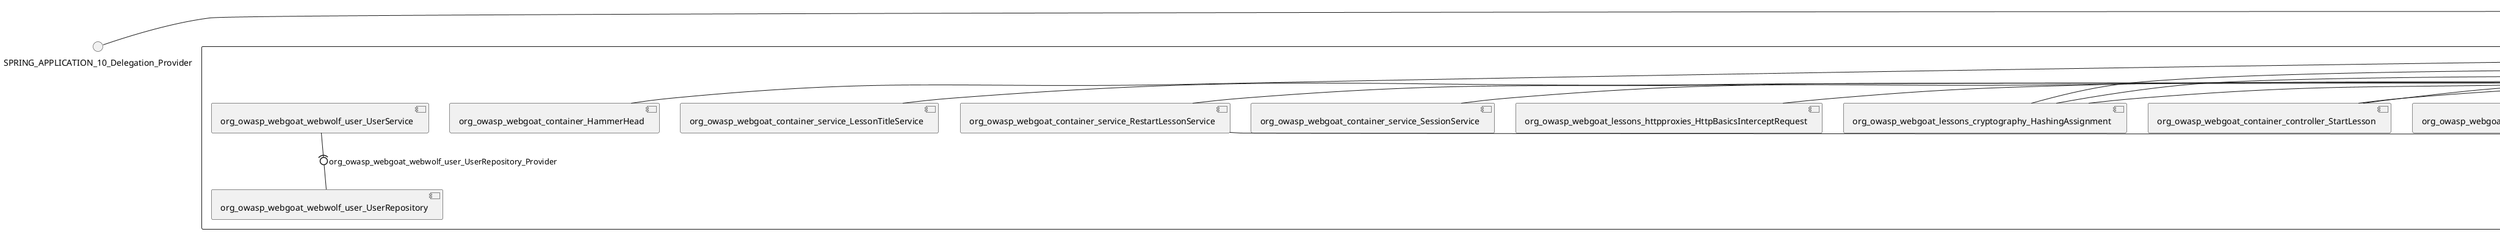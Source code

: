 @startuml
skinparam fixCircleLabelOverlapping true
skinparam componentStyle uml2
() SPRING_APPLICATION_10_Delegation_Provider
() SPRING_APPLICATION_11_Delegation_Provider
() SPRING_APPLICATION_12_Delegation_Provider
() SPRING_APPLICATION_13_Delegation_Provider
() SPRING_APPLICATION_14_Delegation_Provider
() SPRING_APPLICATION_15_Delegation_Provider
() SPRING_APPLICATION_16_Delegation_Provider
() SPRING_APPLICATION_2_Delegation_Provider
() SPRING_APPLICATION_3_Delegation_Provider
() SPRING_APPLICATION_4_Delegation_Provider
() SPRING_APPLICATION_5_Delegation_Provider
() SPRING_APPLICATION_6_Delegation_Provider
() SPRING_APPLICATION_7_Delegation_Provider
() SPRING_APPLICATION_8_Delegation_Provider
() SPRING_APPLICATION_9_Delegation_Provider
() SPRING_APPLICATION_BypassRestrictions_FieldRestrictions_POST_Delegation_Provider
() SPRING_APPLICATION_BypassRestrictions_frontendValidation_POST_Delegation_Provider
() SPRING_APPLICATION_ChromeDevTools_dummy_POST_Delegation_Provider
() SPRING_APPLICATION_ChromeDevTools_network_POST_Delegation_Provider
() SPRING_APPLICATION_CrossSiteScriptingStored_stored_xss_POST_Delegation_Provider
() SPRING_APPLICATION_CrossSiteScriptingStored_stored_xss_follow_up_POST_Delegation_Provider
() SPRING_APPLICATION_CrossSiteScripting_attack1_POST_Delegation_Provider
() SPRING_APPLICATION_CrossSiteScripting_attack3_POST_Delegation_Provider
() SPRING_APPLICATION_CrossSiteScripting_attack4_POST_Delegation_Provider
() SPRING_APPLICATION_CrossSiteScripting_attack5a_GET_Delegation_Provider
() SPRING_APPLICATION_CrossSiteScripting_attack6a_POST_Delegation_Provider
() SPRING_APPLICATION_CrossSiteScripting_dom_follow_up_POST_Delegation_Provider
() SPRING_APPLICATION_CrossSiteScripting_phone_home_xss_POST_Delegation_Provider
() SPRING_APPLICATION_CrossSiteScripting_quiz_GET_POST_Delegation_Provider
() SPRING_APPLICATION_Delegation_Provider
() SPRING_APPLICATION_GET_10_Delegation_Provider
() SPRING_APPLICATION_GET_11_Delegation_Provider
() SPRING_APPLICATION_GET_2_Delegation_Provider
() SPRING_APPLICATION_GET_3_Delegation_Provider
() SPRING_APPLICATION_GET_4_Delegation_Provider
() SPRING_APPLICATION_GET_5_Delegation_Provider
() SPRING_APPLICATION_GET_6_Delegation_Provider
() SPRING_APPLICATION_GET_7_Delegation_Provider
() SPRING_APPLICATION_GET_8_Delegation_Provider
() SPRING_APPLICATION_GET_9_Delegation_Provider
() SPRING_APPLICATION_GET_Delegation_Provider
() SPRING_APPLICATION_HtmlTampering_task_POST_Delegation_Provider
() SPRING_APPLICATION_HttpBasics_attack1_POST_Delegation_Provider
() SPRING_APPLICATION_HttpBasics_attack2_POST_Delegation_Provider
() SPRING_APPLICATION_IDOR_diff_attributes_POST_Delegation_Provider
() SPRING_APPLICATION_IDOR_login_POST_Delegation_Provider
() SPRING_APPLICATION_IDOR_profile_alt_path_POST_Delegation_Provider
() SPRING_APPLICATION_InsecureDeserialization_task_POST_Delegation_Provider
() SPRING_APPLICATION_InsecureLogin_Delegation_Provider
() SPRING_APPLICATION_JWT_decode_POST_Delegation_Provider
() SPRING_APPLICATION_JWT_jku_Delegation_Provider
() SPRING_APPLICATION_JWT_kid_Delegation_Provider
() SPRING_APPLICATION_JWT_quiz_GET_POST_Delegation_Provider
() SPRING_APPLICATION_JWT_refresh_Delegation_Provider
() SPRING_APPLICATION_JWT_secret_POST_Delegation_Provider
() SPRING_APPLICATION_JWT_votings_Delegation_Provider
() SPRING_APPLICATION_LogSpoofing_log_bleeding_POST_Delegation_Provider
() SPRING_APPLICATION_LogSpoofing_log_spoofing_POST_Delegation_Provider
() SPRING_APPLICATION_POST_10_Delegation_Provider
() SPRING_APPLICATION_POST_11_Delegation_Provider
() SPRING_APPLICATION_POST_12_Delegation_Provider
() SPRING_APPLICATION_POST_13_Delegation_Provider
() SPRING_APPLICATION_POST_14_Delegation_Provider
() SPRING_APPLICATION_POST_15_Delegation_Provider
() SPRING_APPLICATION_POST_16_Delegation_Provider
() SPRING_APPLICATION_POST_17_Delegation_Provider
() SPRING_APPLICATION_POST_18_Delegation_Provider
() SPRING_APPLICATION_POST_2_Delegation_Provider
() SPRING_APPLICATION_POST_3_Delegation_Provider
() SPRING_APPLICATION_POST_4_Delegation_Provider
() SPRING_APPLICATION_POST_5_Delegation_Provider
() SPRING_APPLICATION_POST_6_Delegation_Provider
() SPRING_APPLICATION_POST_7_Delegation_Provider
() SPRING_APPLICATION_POST_8_Delegation_Provider
() SPRING_APPLICATION_POST_9_Delegation_Provider
() SPRING_APPLICATION_POST_Delegation_Provider
() SPRING_APPLICATION_PUT_Delegation_Provider
() SPRING_APPLICATION_PasswordReset_ForgotPassword_create_password_reset_link_POST_Delegation_Provider
() SPRING_APPLICATION_PasswordReset_SecurityQuestions_POST_Delegation_Provider
() SPRING_APPLICATION_PasswordReset_reset_Delegation_Provider
() SPRING_APPLICATION_PasswordReset_simple_mail_reset_POST_Delegation_Provider
() SPRING_APPLICATION_PathTraversal_profile_picture_GET_Delegation_Provider
() SPRING_APPLICATION_PathTraversal_profile_picture_fix_GET_Delegation_Provider
() SPRING_APPLICATION_PathTraversal_profile_upload_POST_Delegation_Provider
() SPRING_APPLICATION_PathTraversal_profile_upload_fix_POST_Delegation_Provider
() SPRING_APPLICATION_PathTraversal_profile_upload_remove_user_input_POST_Delegation_Provider
() SPRING_APPLICATION_PathTraversal_random_POST_Delegation_Provider
() SPRING_APPLICATION_PathTraversal_random_picture_GET_Delegation_Provider
() SPRING_APPLICATION_PathTraversal_zip_slip_Delegation_Provider
() SPRING_APPLICATION_SSRF_task1_POST_Delegation_Provider
() SPRING_APPLICATION_SSRF_task2_POST_Delegation_Provider
() SPRING_APPLICATION_SecurePasswords_assignment_POST_Delegation_Provider
() SPRING_APPLICATION_SqlInjectionAdvanced_attack6a_POST_Delegation_Provider
() SPRING_APPLICATION_SqlInjectionAdvanced_attack6b_POST_Delegation_Provider
() SPRING_APPLICATION_SqlInjectionAdvanced_challenge_Login_POST_Delegation_Provider
() SPRING_APPLICATION_SqlInjectionAdvanced_challenge_PUT_Delegation_Provider
() SPRING_APPLICATION_SqlInjectionAdvanced_quiz_GET_POST_Delegation_Provider
() SPRING_APPLICATION_SqlInjectionMitigations_attack10a_POST_Delegation_Provider
() SPRING_APPLICATION_SqlInjectionMitigations_attack10b_POST_Delegation_Provider
() SPRING_APPLICATION_SqlInjectionMitigations_attack12a_POST_Delegation_Provider
() SPRING_APPLICATION_SqlInjectionMitigations_servers_GET_Delegation_Provider
() SPRING_APPLICATION_SqlInjection_assignment5a_POST_Delegation_Provider
() SPRING_APPLICATION_SqlInjection_assignment5b_POST_Delegation_Provider
() SPRING_APPLICATION_SqlInjection_attack10_POST_Delegation_Provider
() SPRING_APPLICATION_SqlInjection_attack2_POST_Delegation_Provider
() SPRING_APPLICATION_SqlInjection_attack3_POST_Delegation_Provider
() SPRING_APPLICATION_SqlInjection_attack4_POST_Delegation_Provider
() SPRING_APPLICATION_SqlInjection_attack5_POST_Delegation_Provider
() SPRING_APPLICATION_SqlInjection_attack8_POST_Delegation_Provider
() SPRING_APPLICATION_SqlInjection_attack9_POST_Delegation_Provider
() SPRING_APPLICATION_SqlOnlyInputValidationOnKeywords_attack_POST_Delegation_Provider
() SPRING_APPLICATION_SqlOnlyInputValidation_attack_POST_Delegation_Provider
() SPRING_APPLICATION_VulnerableComponents_attack1_POST_Delegation_Provider
() SPRING_APPLICATION_WebWolf_GET_Delegation_Provider
() SPRING_APPLICATION_WebWolf_landing_Delegation_Provider
() SPRING_APPLICATION_WebWolf_mail_Delegation_Provider
() SPRING_APPLICATION_challenge_1_POST_Delegation_Provider
() SPRING_APPLICATION_challenge_5_POST_Delegation_Provider
() SPRING_APPLICATION_challenge_7_Delegation_Provider
() SPRING_APPLICATION_challenge_8_Delegation_Provider
() SPRING_APPLICATION_challenge_logo_Delegation_Provider
() SPRING_APPLICATION_cia_quiz_GET_POST_Delegation_Provider
() SPRING_APPLICATION_clientSideFiltering_attack1_POST_Delegation_Provider
() SPRING_APPLICATION_clientSideFiltering_challenge_store_coupons_GET_Delegation_Provider
() SPRING_APPLICATION_clientSideFiltering_getItForFree_POST_Delegation_Provider
() SPRING_APPLICATION_clientSideFiltering_salaries_GET_Delegation_Provider
() SPRING_APPLICATION_crypto_encoding_basic_auth_POST_Delegation_Provider
() SPRING_APPLICATION_crypto_encoding_xor_POST_Delegation_Provider
() SPRING_APPLICATION_crypto_hashing_POST_Delegation_Provider
() SPRING_APPLICATION_crypto_secure_defaults_POST_Delegation_Provider
() SPRING_APPLICATION_crypto_signing_verify_POST_Delegation_Provider
() SPRING_APPLICATION_csrf_feedback_message_POST_Delegation_Provider
() SPRING_APPLICATION_csrf_review_POST_Delegation_Provider
() SPRING_APPLICATION_files_GET_Delegation_Provider
() SPRING_APPLICATION_fileupload_POST_Delegation_Provider
() SPRING_APPLICATION_jwt_Delegation_Provider
() SPRING_APPLICATION_landing_Delegation_Provider
() SPRING_APPLICATION_lesson_template_Delegation_Provider
() SPRING_APPLICATION_login_oauth_mvc_GET_Delegation_Provider
() SPRING_APPLICATION_mail_DELETE_GET_POST_Delegation_Provider
() SPRING_APPLICATION_register_mvc_POST_Delegation_Provider
() SPRING_APPLICATION_registration_GET_Delegation_Provider
() SPRING_APPLICATION_requests_GET_Delegation_Provider
() SPRING_APPLICATION_scoreboard_data_GET_Delegation_Provider
() SPRING_APPLICATION_server_directory_GET_Delegation_Provider
() SPRING_APPLICATION_service_debug_labels_mvc_Delegation_Provider
() SPRING_APPLICATION_service_lessonoverview_mvc_Delegation_Provider
() SPRING_APPLICATION_xxe_comments_GET_Delegation_Provider
rectangle System {
[org_owasp_webgoat_container_HammerHead] [[webgoat-webgoat.repository#_I7mmOIEvEe-pIYDdA6rKkA]]
[org_owasp_webgoat_container_WebWolfRedirect] [[webgoat-webgoat.repository#_I7mmOIEvEe-pIYDdA6rKkA]]
[org_owasp_webgoat_container_controller_StartLesson] [[webgoat-webgoat.repository#_I7mmOIEvEe-pIYDdA6rKkA]]
[org_owasp_webgoat_container_controller_Welcome] [[webgoat-webgoat.repository#_I7mmOIEvEe-pIYDdA6rKkA]]
[org_owasp_webgoat_container_i18n_PluginMessages_Provider] [[webgoat-webgoat.repository#_I7mmOIEvEe-pIYDdA6rKkA]]
[org_owasp_webgoat_container_report_ReportCardController] [[webgoat-webgoat.repository#_I7mmOIEvEe-pIYDdA6rKkA]]
[org_owasp_webgoat_container_service_EnvironmentService] [[webgoat-webgoat.repository#_I7mmOIEvEe-pIYDdA6rKkA]]
[org_owasp_webgoat_container_service_HintService] [[webgoat-webgoat.repository#_I7mmOIEvEe-pIYDdA6rKkA]]
[org_owasp_webgoat_container_service_LabelDebugService] [[webgoat-webgoat.repository#_I7mmOIEvEe-pIYDdA6rKkA]]
[org_owasp_webgoat_container_service_LabelService] [[webgoat-webgoat.repository#_I7mmOIEvEe-pIYDdA6rKkA]]
[org_owasp_webgoat_container_service_LessonInfoService] [[webgoat-webgoat.repository#_I7mmOIEvEe-pIYDdA6rKkA]]
[org_owasp_webgoat_container_service_LessonMenuService] [[webgoat-webgoat.repository#_I7mmOIEvEe-pIYDdA6rKkA]]
[org_owasp_webgoat_container_service_LessonProgressService] [[webgoat-webgoat.repository#_I7mmOIEvEe-pIYDdA6rKkA]]
[org_owasp_webgoat_container_service_LessonTitleService] [[webgoat-webgoat.repository#_I7mmOIEvEe-pIYDdA6rKkA]]
[org_owasp_webgoat_container_service_RestartLessonService] [[webgoat-webgoat.repository#_I7mmOIEvEe-pIYDdA6rKkA]]
[org_owasp_webgoat_container_service_SessionService] [[webgoat-webgoat.repository#_I7mmOIEvEe-pIYDdA6rKkA]]
[org_owasp_webgoat_container_session_UserSessionData_Provider] [[webgoat-webgoat.repository#_I7mmOIEvEe-pIYDdA6rKkA]]
[org_owasp_webgoat_container_session_WebSession_Provider] [[webgoat-webgoat.repository#_I7mmOIEvEe-pIYDdA6rKkA]]
[org_owasp_webgoat_container_users_RegistrationController] [[webgoat-webgoat.repository#_I7mmOIEvEe-pIYDdA6rKkA]]
[org_owasp_webgoat_container_users_Scoreboard] [[webgoat-webgoat.repository#_I7mmOIEvEe-pIYDdA6rKkA]]
[org_owasp_webgoat_container_users_UserProgressRepository] [[webgoat-webgoat.repository#_I7mmOIEvEe-pIYDdA6rKkA]]
[org_owasp_webgoat_container_users_UserRepository] [[webgoat-webgoat.repository#_I7mmOIEvEe-pIYDdA6rKkA]]
[org_owasp_webgoat_container_users_UserService] [[webgoat-webgoat.repository#_I7mmOIEvEe-pIYDdA6rKkA]]
[org_owasp_webgoat_lessons_authbypass_VerifyAccount] [[webgoat-webgoat.repository#_I7mmOIEvEe-pIYDdA6rKkA]]
[org_owasp_webgoat_lessons_bypassrestrictions_BypassRestrictionsFieldRestrictions] [[webgoat-webgoat.repository#_I7mmOIEvEe-pIYDdA6rKkA]]
[org_owasp_webgoat_lessons_bypassrestrictions_BypassRestrictionsFrontendValidation] [[webgoat-webgoat.repository#_I7mmOIEvEe-pIYDdA6rKkA]]
[org_owasp_webgoat_lessons_challenges_FlagController] [[webgoat-webgoat.repository#_I7mmOIEvEe-pIYDdA6rKkA]]
[org_owasp_webgoat_lessons_challenges_challenge1_Assignment1] [[webgoat-webgoat.repository#_I7mmOIEvEe-pIYDdA6rKkA]]
[org_owasp_webgoat_lessons_challenges_challenge1_ImageServlet] [[webgoat-webgoat.repository#_I7mmOIEvEe-pIYDdA6rKkA]]
[org_owasp_webgoat_lessons_challenges_challenge5_Assignment5] [[webgoat-webgoat.repository#_I7mmOIEvEe-pIYDdA6rKkA]]
[org_owasp_webgoat_lessons_challenges_challenge7_Assignment7] [[webgoat-webgoat.repository#_I7mmOIEvEe-pIYDdA6rKkA]]
[org_owasp_webgoat_lessons_challenges_challenge8_Assignment8] [[webgoat-webgoat.repository#_I7mmOIEvEe-pIYDdA6rKkA]]
[org_owasp_webgoat_lessons_chromedevtools_NetworkDummy] [[webgoat-webgoat.repository#_I7mmOIEvEe-pIYDdA6rKkA]]
[org_owasp_webgoat_lessons_chromedevtools_NetworkLesson] [[webgoat-webgoat.repository#_I7mmOIEvEe-pIYDdA6rKkA]]
[org_owasp_webgoat_lessons_cia_CIAQuiz] [[webgoat-webgoat.repository#_I7mmOIEvEe-pIYDdA6rKkA]]
[org_owasp_webgoat_lessons_clientsidefiltering_ClientSideFilteringAssignment] [[webgoat-webgoat.repository#_I7mmOIEvEe-pIYDdA6rKkA]]
[org_owasp_webgoat_lessons_clientsidefiltering_ClientSideFilteringFreeAssignment] [[webgoat-webgoat.repository#_I7mmOIEvEe-pIYDdA6rKkA]]
[org_owasp_webgoat_lessons_clientsidefiltering_Salaries] [[webgoat-webgoat.repository#_I7mmOIEvEe-pIYDdA6rKkA]]
[org_owasp_webgoat_lessons_clientsidefiltering_ShopEndpoint] [[webgoat-webgoat.repository#_I7mmOIEvEe-pIYDdA6rKkA]]
[org_owasp_webgoat_lessons_cryptography_EncodingAssignment] [[webgoat-webgoat.repository#_I7mmOIEvEe-pIYDdA6rKkA]]
[org_owasp_webgoat_lessons_cryptography_HashingAssignment] [[webgoat-webgoat.repository#_I7mmOIEvEe-pIYDdA6rKkA]]
[org_owasp_webgoat_lessons_cryptography_SecureDefaultsAssignment] [[webgoat-webgoat.repository#_I7mmOIEvEe-pIYDdA6rKkA]]
[org_owasp_webgoat_lessons_cryptography_SigningAssignment] [[webgoat-webgoat.repository#_I7mmOIEvEe-pIYDdA6rKkA]]
[org_owasp_webgoat_lessons_cryptography_XOREncodingAssignment] [[webgoat-webgoat.repository#_I7mmOIEvEe-pIYDdA6rKkA]]
[org_owasp_webgoat_lessons_csrf_CSRFConfirmFlag1] [[webgoat-webgoat.repository#_I7mmOIEvEe-pIYDdA6rKkA]]
[org_owasp_webgoat_lessons_csrf_CSRFFeedback] [[webgoat-webgoat.repository#_I7mmOIEvEe-pIYDdA6rKkA]]
[org_owasp_webgoat_lessons_csrf_CSRFGetFlag] [[webgoat-webgoat.repository#_I7mmOIEvEe-pIYDdA6rKkA]]
[org_owasp_webgoat_lessons_csrf_CSRFLogin] [[webgoat-webgoat.repository#_I7mmOIEvEe-pIYDdA6rKkA]]
[org_owasp_webgoat_lessons_csrf_ForgedReviews] [[webgoat-webgoat.repository#_I7mmOIEvEe-pIYDdA6rKkA]]
[org_owasp_webgoat_lessons_csrf_ObjectMapper_Provider] [[webgoat-webgoat.repository#_I7mmOIEvEe-pIYDdA6rKkA]]
[org_owasp_webgoat_lessons_deserialization_InsecureDeserializationTask] [[webgoat-webgoat.repository#_I7mmOIEvEe-pIYDdA6rKkA]]
[org_owasp_webgoat_lessons_hijacksession_HijackSessionAssignment] [[webgoat-webgoat.repository#_I7mmOIEvEe-pIYDdA6rKkA]]
[org_owasp_webgoat_lessons_hijacksession_cas_HijackSessionAuthenticationProvider] [[webgoat-webgoat.repository#_I7mmOIEvEe-pIYDdA6rKkA]]
[org_owasp_webgoat_lessons_htmltampering_HtmlTamperingTask] [[webgoat-webgoat.repository#_I7mmOIEvEe-pIYDdA6rKkA]]
[org_owasp_webgoat_lessons_httpbasics_HttpBasicsLesson] [[webgoat-webgoat.repository#_I7mmOIEvEe-pIYDdA6rKkA]]
[org_owasp_webgoat_lessons_httpbasics_HttpBasicsQuiz] [[webgoat-webgoat.repository#_I7mmOIEvEe-pIYDdA6rKkA]]
[org_owasp_webgoat_lessons_httpproxies_HttpBasicsInterceptRequest] [[webgoat-webgoat.repository#_I7mmOIEvEe-pIYDdA6rKkA]]
[org_owasp_webgoat_lessons_idor_IDORDiffAttributes] [[webgoat-webgoat.repository#_I7mmOIEvEe-pIYDdA6rKkA]]
[org_owasp_webgoat_lessons_idor_IDOREditOtherProfile] [[webgoat-webgoat.repository#_I7mmOIEvEe-pIYDdA6rKkA]]
[org_owasp_webgoat_lessons_idor_IDORLogin] [[webgoat-webgoat.repository#_I7mmOIEvEe-pIYDdA6rKkA]]
[org_owasp_webgoat_lessons_idor_IDORViewOtherProfile] [[webgoat-webgoat.repository#_I7mmOIEvEe-pIYDdA6rKkA]]
[org_owasp_webgoat_lessons_idor_IDORViewOwnProfile] [[webgoat-webgoat.repository#_I7mmOIEvEe-pIYDdA6rKkA]]
[org_owasp_webgoat_lessons_idor_IDORViewOwnProfileAltUrl] [[webgoat-webgoat.repository#_I7mmOIEvEe-pIYDdA6rKkA]]
[org_owasp_webgoat_lessons_insecurelogin_InsecureLoginTask] [[webgoat-webgoat.repository#_I7mmOIEvEe-pIYDdA6rKkA]]
[org_owasp_webgoat_lessons_jwt_JWTDecodeEndpoint] [[webgoat-webgoat.repository#_I7mmOIEvEe-pIYDdA6rKkA]]
[org_owasp_webgoat_lessons_jwt_JWTQuiz] [[webgoat-webgoat.repository#_I7mmOIEvEe-pIYDdA6rKkA]]
[org_owasp_webgoat_lessons_jwt_JWTRefreshEndpoint] [[webgoat-webgoat.repository#_I7mmOIEvEe-pIYDdA6rKkA]]
[org_owasp_webgoat_lessons_jwt_JWTSecretKeyEndpoint] [[webgoat-webgoat.repository#_I7mmOIEvEe-pIYDdA6rKkA]]
[org_owasp_webgoat_lessons_jwt_JWTVotesEndpoint] [[webgoat-webgoat.repository#_I7mmOIEvEe-pIYDdA6rKkA]]
[org_owasp_webgoat_lessons_jwt_claimmisuse_JWTHeaderJKUEndpoint] [[webgoat-webgoat.repository#_I7mmOIEvEe-pIYDdA6rKkA]]
[org_owasp_webgoat_lessons_jwt_claimmisuse_JWTHeaderKIDEndpoint] [[webgoat-webgoat.repository#_I7mmOIEvEe-pIYDdA6rKkA]]
[org_owasp_webgoat_lessons_lessontemplate_SampleAttack] [[webgoat-webgoat.repository#_I7mmOIEvEe-pIYDdA6rKkA]]
[org_owasp_webgoat_lessons_logging_LogBleedingTask] [[webgoat-webgoat.repository#_I7mmOIEvEe-pIYDdA6rKkA]]
[org_owasp_webgoat_lessons_logging_LogSpoofingTask] [[webgoat-webgoat.repository#_I7mmOIEvEe-pIYDdA6rKkA]]
[org_owasp_webgoat_lessons_missingac_MissingFunctionACHiddenMenus] [[webgoat-webgoat.repository#_I7mmOIEvEe-pIYDdA6rKkA]]
[org_owasp_webgoat_lessons_missingac_MissingFunctionACUsers] [[webgoat-webgoat.repository#_I7mmOIEvEe-pIYDdA6rKkA]]
[org_owasp_webgoat_lessons_missingac_MissingFunctionACYourHash] [[webgoat-webgoat.repository#_I7mmOIEvEe-pIYDdA6rKkA]]
[org_owasp_webgoat_lessons_missingac_MissingFunctionACYourHashAdmin] [[webgoat-webgoat.repository#_I7mmOIEvEe-pIYDdA6rKkA]]
[org_owasp_webgoat_lessons_passwordreset_QuestionsAssignment] [[webgoat-webgoat.repository#_I7mmOIEvEe-pIYDdA6rKkA]]
[org_owasp_webgoat_lessons_passwordreset_ResetLinkAssignment] [[webgoat-webgoat.repository#_I7mmOIEvEe-pIYDdA6rKkA]]
[org_owasp_webgoat_lessons_passwordreset_ResetLinkAssignmentForgotPassword] [[webgoat-webgoat.repository#_I7mmOIEvEe-pIYDdA6rKkA]]
[org_owasp_webgoat_lessons_passwordreset_SecurityQuestionAssignment] [[webgoat-webgoat.repository#_I7mmOIEvEe-pIYDdA6rKkA]]
[org_owasp_webgoat_lessons_passwordreset_SimpleMailAssignment] [[webgoat-webgoat.repository#_I7mmOIEvEe-pIYDdA6rKkA]]
[org_owasp_webgoat_lessons_passwordreset_TriedQuestions] [[webgoat-webgoat.repository#_I7mmOIEvEe-pIYDdA6rKkA]]
[org_owasp_webgoat_lessons_pathtraversal_ProfileUpload] [[webgoat-webgoat.repository#_I7mmOIEvEe-pIYDdA6rKkA]]
[org_owasp_webgoat_lessons_pathtraversal_ProfileUploadFix] [[webgoat-webgoat.repository#_I7mmOIEvEe-pIYDdA6rKkA]]
[org_owasp_webgoat_lessons_pathtraversal_ProfileUploadRemoveUserInput] [[webgoat-webgoat.repository#_I7mmOIEvEe-pIYDdA6rKkA]]
[org_owasp_webgoat_lessons_pathtraversal_ProfileUploadRetrieval] [[webgoat-webgoat.repository#_I7mmOIEvEe-pIYDdA6rKkA]]
[org_owasp_webgoat_lessons_pathtraversal_ProfileZipSlip] [[webgoat-webgoat.repository#_I7mmOIEvEe-pIYDdA6rKkA]]
[org_owasp_webgoat_lessons_securepasswords_SecurePasswordsAssignment] [[webgoat-webgoat.repository#_I7mmOIEvEe-pIYDdA6rKkA]]
[org_owasp_webgoat_lessons_spoofcookie_SpoofCookieAssignment] [[webgoat-webgoat.repository#_I7mmOIEvEe-pIYDdA6rKkA]]
[org_owasp_webgoat_lessons_sqlinjection_advanced_SqlInjectionChallenge] [[webgoat-webgoat.repository#_I7mmOIEvEe-pIYDdA6rKkA]]
[org_owasp_webgoat_lessons_sqlinjection_advanced_SqlInjectionChallengeLogin] [[webgoat-webgoat.repository#_I7mmOIEvEe-pIYDdA6rKkA]]
[org_owasp_webgoat_lessons_sqlinjection_advanced_SqlInjectionLesson6a] [[webgoat-webgoat.repository#_I7mmOIEvEe-pIYDdA6rKkA]]
[org_owasp_webgoat_lessons_sqlinjection_advanced_SqlInjectionLesson6b] [[webgoat-webgoat.repository#_I7mmOIEvEe-pIYDdA6rKkA]]
[org_owasp_webgoat_lessons_sqlinjection_advanced_SqlInjectionQuiz] [[webgoat-webgoat.repository#_I7mmOIEvEe-pIYDdA6rKkA]]
[org_owasp_webgoat_lessons_sqlinjection_introduction_SqlInjectionLesson10] [[webgoat-webgoat.repository#_I7mmOIEvEe-pIYDdA6rKkA]]
[org_owasp_webgoat_lessons_sqlinjection_introduction_SqlInjectionLesson2] [[webgoat-webgoat.repository#_I7mmOIEvEe-pIYDdA6rKkA]]
[org_owasp_webgoat_lessons_sqlinjection_introduction_SqlInjectionLesson3] [[webgoat-webgoat.repository#_I7mmOIEvEe-pIYDdA6rKkA]]
[org_owasp_webgoat_lessons_sqlinjection_introduction_SqlInjectionLesson4] [[webgoat-webgoat.repository#_I7mmOIEvEe-pIYDdA6rKkA]]
[org_owasp_webgoat_lessons_sqlinjection_introduction_SqlInjectionLesson5] [[webgoat-webgoat.repository#_I7mmOIEvEe-pIYDdA6rKkA]]
[org_owasp_webgoat_lessons_sqlinjection_introduction_SqlInjectionLesson5a] [[webgoat-webgoat.repository#_I7mmOIEvEe-pIYDdA6rKkA]]
[org_owasp_webgoat_lessons_sqlinjection_introduction_SqlInjectionLesson5b] [[webgoat-webgoat.repository#_I7mmOIEvEe-pIYDdA6rKkA]]
[org_owasp_webgoat_lessons_sqlinjection_introduction_SqlInjectionLesson8] [[webgoat-webgoat.repository#_I7mmOIEvEe-pIYDdA6rKkA]]
[org_owasp_webgoat_lessons_sqlinjection_introduction_SqlInjectionLesson9] [[webgoat-webgoat.repository#_I7mmOIEvEe-pIYDdA6rKkA]]
[org_owasp_webgoat_lessons_sqlinjection_mitigation_Servers] [[webgoat-webgoat.repository#_I7mmOIEvEe-pIYDdA6rKkA]]
[org_owasp_webgoat_lessons_sqlinjection_mitigation_SqlInjectionLesson10a] [[webgoat-webgoat.repository#_I7mmOIEvEe-pIYDdA6rKkA]]
[org_owasp_webgoat_lessons_sqlinjection_mitigation_SqlInjectionLesson10b] [[webgoat-webgoat.repository#_I7mmOIEvEe-pIYDdA6rKkA]]
[org_owasp_webgoat_lessons_sqlinjection_mitigation_SqlInjectionLesson13] [[webgoat-webgoat.repository#_I7mmOIEvEe-pIYDdA6rKkA]]
[org_owasp_webgoat_lessons_sqlinjection_mitigation_SqlOnlyInputValidation] [[webgoat-webgoat.repository#_I7mmOIEvEe-pIYDdA6rKkA]]
[org_owasp_webgoat_lessons_sqlinjection_mitigation_SqlOnlyInputValidationOnKeywords] [[webgoat-webgoat.repository#_I7mmOIEvEe-pIYDdA6rKkA]]
[org_owasp_webgoat_lessons_ssrf_SSRFTask1] [[webgoat-webgoat.repository#_I7mmOIEvEe-pIYDdA6rKkA]]
[org_owasp_webgoat_lessons_ssrf_SSRFTask2] [[webgoat-webgoat.repository#_I7mmOIEvEe-pIYDdA6rKkA]]
[org_owasp_webgoat_lessons_vulnerablecomponents_VulnerableComponentsLesson] [[webgoat-webgoat.repository#_I7mmOIEvEe-pIYDdA6rKkA]]
[org_owasp_webgoat_lessons_webwolfintroduction_LandingAssignment] [[webgoat-webgoat.repository#_I7mmOIEvEe-pIYDdA6rKkA]]
[org_owasp_webgoat_lessons_webwolfintroduction_MailAssignment] [[webgoat-webgoat.repository#_I7mmOIEvEe-pIYDdA6rKkA]]
[org_owasp_webgoat_lessons_xss_CrossSiteScriptingLesson1] [[webgoat-webgoat.repository#_I7mmOIEvEe-pIYDdA6rKkA]]
[org_owasp_webgoat_lessons_xss_CrossSiteScriptingLesson3] [[webgoat-webgoat.repository#_I7mmOIEvEe-pIYDdA6rKkA]]
[org_owasp_webgoat_lessons_xss_CrossSiteScriptingLesson4] [[webgoat-webgoat.repository#_I7mmOIEvEe-pIYDdA6rKkA]]
[org_owasp_webgoat_lessons_xss_CrossSiteScriptingLesson5a] [[webgoat-webgoat.repository#_I7mmOIEvEe-pIYDdA6rKkA]]
[org_owasp_webgoat_lessons_xss_CrossSiteScriptingLesson6a] [[webgoat-webgoat.repository#_I7mmOIEvEe-pIYDdA6rKkA]]
[org_owasp_webgoat_lessons_xss_CrossSiteScriptingQuiz] [[webgoat-webgoat.repository#_I7mmOIEvEe-pIYDdA6rKkA]]
[org_owasp_webgoat_lessons_xss_DOMCrossSiteScripting] [[webgoat-webgoat.repository#_I7mmOIEvEe-pIYDdA6rKkA]]
[org_owasp_webgoat_lessons_xss_DOMCrossSiteScriptingVerifier] [[webgoat-webgoat.repository#_I7mmOIEvEe-pIYDdA6rKkA]]
[org_owasp_webgoat_lessons_xss_stored_StoredCrossSiteScriptingVerifier] [[webgoat-webgoat.repository#_I7mmOIEvEe-pIYDdA6rKkA]]
[org_owasp_webgoat_lessons_xss_stored_StoredXssComments] [[webgoat-webgoat.repository#_I7mmOIEvEe-pIYDdA6rKkA]]
[org_owasp_webgoat_lessons_xxe_BlindSendFileAssignment] [[webgoat-webgoat.repository#_I7mmOIEvEe-pIYDdA6rKkA]]
[org_owasp_webgoat_lessons_xxe_CommentsCache] [[webgoat-webgoat.repository#_I7mmOIEvEe-pIYDdA6rKkA]]
[org_owasp_webgoat_lessons_xxe_CommentsEndpoint] [[webgoat-webgoat.repository#_I7mmOIEvEe-pIYDdA6rKkA]]
[org_owasp_webgoat_lessons_xxe_ContentTypeAssignment] [[webgoat-webgoat.repository#_I7mmOIEvEe-pIYDdA6rKkA]]
[org_owasp_webgoat_lessons_xxe_SimpleXXE] [[webgoat-webgoat.repository#_I7mmOIEvEe-pIYDdA6rKkA]]
[org_owasp_webgoat_webwolf_FileServer] [[webgoat-webgoat.repository#_I7mmOIEvEe-pIYDdA6rKkA]]
[org_owasp_webgoat_webwolf_jwt_JWTController] [[webgoat-webgoat.repository#_I7mmOIEvEe-pIYDdA6rKkA]]
[org_owasp_webgoat_webwolf_mailbox_MailboxController] [[webgoat-webgoat.repository#_I7mmOIEvEe-pIYDdA6rKkA]]
[org_owasp_webgoat_webwolf_mailbox_MailboxRepository] [[webgoat-webgoat.repository#_I7mmOIEvEe-pIYDdA6rKkA]]
[org_owasp_webgoat_webwolf_requests_LandingPage] [[webgoat-webgoat.repository#_I7mmOIEvEe-pIYDdA6rKkA]]
[org_owasp_webgoat_webwolf_requests_Requests] [[webgoat-webgoat.repository#_I7mmOIEvEe-pIYDdA6rKkA]]
[org_owasp_webgoat_webwolf_user_UserRepository] [[webgoat-webgoat.repository#_I7mmOIEvEe-pIYDdA6rKkA]]
[org_owasp_webgoat_webwolf_user_UserService] [[webgoat-webgoat.repository#_I7mmOIEvEe-pIYDdA6rKkA]]
port SPRING_APPLICATION_10_Provider
SPRING_APPLICATION_10_Delegation_Provider - SPRING_APPLICATION_10_Provider
SPRING_APPLICATION_10_Provider - [org_owasp_webgoat_lessons_cryptography_HashingAssignment]
port SPRING_APPLICATION_11_Provider
SPRING_APPLICATION_11_Delegation_Provider - SPRING_APPLICATION_11_Provider
SPRING_APPLICATION_11_Provider - [org_owasp_webgoat_container_service_LabelDebugService]
port SPRING_APPLICATION_12_Provider
SPRING_APPLICATION_12_Delegation_Provider - SPRING_APPLICATION_12_Provider
SPRING_APPLICATION_12_Provider - [org_owasp_webgoat_container_HammerHead]
port SPRING_APPLICATION_13_Provider
SPRING_APPLICATION_13_Delegation_Provider - SPRING_APPLICATION_13_Provider
SPRING_APPLICATION_13_Provider - [org_owasp_webgoat_container_service_LessonTitleService]
port SPRING_APPLICATION_14_Provider
SPRING_APPLICATION_14_Delegation_Provider - SPRING_APPLICATION_14_Provider
SPRING_APPLICATION_14_Provider - [org_owasp_webgoat_container_service_RestartLessonService]
port SPRING_APPLICATION_15_Provider
SPRING_APPLICATION_15_Delegation_Provider - SPRING_APPLICATION_15_Provider
SPRING_APPLICATION_15_Provider - [org_owasp_webgoat_container_service_SessionService]
port SPRING_APPLICATION_16_Provider
SPRING_APPLICATION_16_Delegation_Provider - SPRING_APPLICATION_16_Provider
SPRING_APPLICATION_16_Provider - [org_owasp_webgoat_lessons_httpproxies_HttpBasicsInterceptRequest]
port SPRING_APPLICATION_2_Provider
SPRING_APPLICATION_2_Delegation_Provider - SPRING_APPLICATION_2_Provider
SPRING_APPLICATION_2_Provider - [org_owasp_webgoat_container_controller_StartLesson]
port SPRING_APPLICATION_3_Provider
SPRING_APPLICATION_3_Delegation_Provider - SPRING_APPLICATION_3_Provider
SPRING_APPLICATION_3_Provider - [org_owasp_webgoat_lessons_cryptography_HashingAssignment]
port SPRING_APPLICATION_4_Provider
SPRING_APPLICATION_4_Delegation_Provider - SPRING_APPLICATION_4_Provider
SPRING_APPLICATION_4_Provider - [org_owasp_webgoat_lessons_jwt_JWTSecretKeyEndpoint]
port SPRING_APPLICATION_5_Provider
SPRING_APPLICATION_5_Delegation_Provider - SPRING_APPLICATION_5_Provider
SPRING_APPLICATION_5_Provider - [org_owasp_webgoat_lessons_xxe_SimpleXXE]
port SPRING_APPLICATION_6_Provider
SPRING_APPLICATION_6_Delegation_Provider - SPRING_APPLICATION_6_Provider
SPRING_APPLICATION_6_Provider - [org_owasp_webgoat_webwolf_FileServer]
port SPRING_APPLICATION_7_Provider
SPRING_APPLICATION_7_Delegation_Provider - SPRING_APPLICATION_7_Provider
SPRING_APPLICATION_7_Provider - [org_owasp_webgoat_container_controller_StartLesson]
port SPRING_APPLICATION_8_Provider
SPRING_APPLICATION_8_Delegation_Provider - SPRING_APPLICATION_8_Provider
SPRING_APPLICATION_8_Provider - [org_owasp_webgoat_lessons_cryptography_SigningAssignment]
port SPRING_APPLICATION_9_Provider
SPRING_APPLICATION_9_Delegation_Provider - SPRING_APPLICATION_9_Provider
SPRING_APPLICATION_9_Provider - [org_owasp_webgoat_container_service_LessonMenuService]
port SPRING_APPLICATION_BypassRestrictions_FieldRestrictions_POST_Provider
SPRING_APPLICATION_BypassRestrictions_FieldRestrictions_POST_Delegation_Provider - SPRING_APPLICATION_BypassRestrictions_FieldRestrictions_POST_Provider
SPRING_APPLICATION_BypassRestrictions_FieldRestrictions_POST_Provider - [org_owasp_webgoat_lessons_bypassrestrictions_BypassRestrictionsFieldRestrictions]
port SPRING_APPLICATION_BypassRestrictions_frontendValidation_POST_Provider
SPRING_APPLICATION_BypassRestrictions_frontendValidation_POST_Delegation_Provider - SPRING_APPLICATION_BypassRestrictions_frontendValidation_POST_Provider
SPRING_APPLICATION_BypassRestrictions_frontendValidation_POST_Provider - [org_owasp_webgoat_lessons_bypassrestrictions_BypassRestrictionsFrontendValidation]
port SPRING_APPLICATION_ChromeDevTools_dummy_POST_Provider
SPRING_APPLICATION_ChromeDevTools_dummy_POST_Delegation_Provider - SPRING_APPLICATION_ChromeDevTools_dummy_POST_Provider
SPRING_APPLICATION_ChromeDevTools_dummy_POST_Provider - [org_owasp_webgoat_lessons_chromedevtools_NetworkDummy]
port SPRING_APPLICATION_ChromeDevTools_network_POST_Provider
SPRING_APPLICATION_ChromeDevTools_network_POST_Delegation_Provider - SPRING_APPLICATION_ChromeDevTools_network_POST_Provider
SPRING_APPLICATION_ChromeDevTools_network_POST_Provider - [org_owasp_webgoat_lessons_chromedevtools_NetworkLesson]
port SPRING_APPLICATION_CrossSiteScriptingStored_stored_xss_POST_Provider
SPRING_APPLICATION_CrossSiteScriptingStored_stored_xss_POST_Delegation_Provider - SPRING_APPLICATION_CrossSiteScriptingStored_stored_xss_POST_Provider
SPRING_APPLICATION_CrossSiteScriptingStored_stored_xss_POST_Provider - [org_owasp_webgoat_lessons_xss_stored_StoredXssComments]
port SPRING_APPLICATION_CrossSiteScriptingStored_stored_xss_follow_up_POST_Provider
SPRING_APPLICATION_CrossSiteScriptingStored_stored_xss_follow_up_POST_Delegation_Provider - SPRING_APPLICATION_CrossSiteScriptingStored_stored_xss_follow_up_POST_Provider
SPRING_APPLICATION_CrossSiteScriptingStored_stored_xss_follow_up_POST_Provider - [org_owasp_webgoat_lessons_xss_stored_StoredCrossSiteScriptingVerifier]
port SPRING_APPLICATION_CrossSiteScripting_attack1_POST_Provider
SPRING_APPLICATION_CrossSiteScripting_attack1_POST_Delegation_Provider - SPRING_APPLICATION_CrossSiteScripting_attack1_POST_Provider
SPRING_APPLICATION_CrossSiteScripting_attack1_POST_Provider - [org_owasp_webgoat_lessons_xss_CrossSiteScriptingLesson1]
port SPRING_APPLICATION_CrossSiteScripting_attack3_POST_Provider
SPRING_APPLICATION_CrossSiteScripting_attack3_POST_Delegation_Provider - SPRING_APPLICATION_CrossSiteScripting_attack3_POST_Provider
SPRING_APPLICATION_CrossSiteScripting_attack3_POST_Provider - [org_owasp_webgoat_lessons_xss_CrossSiteScriptingLesson3]
port SPRING_APPLICATION_CrossSiteScripting_attack4_POST_Provider
SPRING_APPLICATION_CrossSiteScripting_attack4_POST_Delegation_Provider - SPRING_APPLICATION_CrossSiteScripting_attack4_POST_Provider
SPRING_APPLICATION_CrossSiteScripting_attack4_POST_Provider - [org_owasp_webgoat_lessons_xss_CrossSiteScriptingLesson4]
port SPRING_APPLICATION_CrossSiteScripting_attack5a_GET_Provider
SPRING_APPLICATION_CrossSiteScripting_attack5a_GET_Delegation_Provider - SPRING_APPLICATION_CrossSiteScripting_attack5a_GET_Provider
SPRING_APPLICATION_CrossSiteScripting_attack5a_GET_Provider - [org_owasp_webgoat_lessons_xss_CrossSiteScriptingLesson5a]
port SPRING_APPLICATION_CrossSiteScripting_attack6a_POST_Provider
SPRING_APPLICATION_CrossSiteScripting_attack6a_POST_Delegation_Provider - SPRING_APPLICATION_CrossSiteScripting_attack6a_POST_Provider
SPRING_APPLICATION_CrossSiteScripting_attack6a_POST_Provider - [org_owasp_webgoat_lessons_xss_CrossSiteScriptingLesson6a]
port SPRING_APPLICATION_CrossSiteScripting_dom_follow_up_POST_Provider
SPRING_APPLICATION_CrossSiteScripting_dom_follow_up_POST_Delegation_Provider - SPRING_APPLICATION_CrossSiteScripting_dom_follow_up_POST_Provider
SPRING_APPLICATION_CrossSiteScripting_dom_follow_up_POST_Provider - [org_owasp_webgoat_lessons_xss_DOMCrossSiteScriptingVerifier]
port SPRING_APPLICATION_CrossSiteScripting_phone_home_xss_POST_Provider
SPRING_APPLICATION_CrossSiteScripting_phone_home_xss_POST_Delegation_Provider - SPRING_APPLICATION_CrossSiteScripting_phone_home_xss_POST_Provider
SPRING_APPLICATION_CrossSiteScripting_phone_home_xss_POST_Provider - [org_owasp_webgoat_lessons_xss_DOMCrossSiteScripting]
port SPRING_APPLICATION_CrossSiteScripting_quiz_GET_POST_Provider
SPRING_APPLICATION_CrossSiteScripting_quiz_GET_POST_Delegation_Provider - SPRING_APPLICATION_CrossSiteScripting_quiz_GET_POST_Provider
SPRING_APPLICATION_CrossSiteScripting_quiz_GET_POST_Provider - [org_owasp_webgoat_lessons_xss_CrossSiteScriptingQuiz]
port SPRING_APPLICATION_Provider
SPRING_APPLICATION_Delegation_Provider - SPRING_APPLICATION_Provider
SPRING_APPLICATION_Provider - [org_owasp_webgoat_container_service_LessonInfoService]
port SPRING_APPLICATION_GET_10_Provider
SPRING_APPLICATION_GET_10_Delegation_Provider - SPRING_APPLICATION_GET_10_Provider
SPRING_APPLICATION_GET_10_Provider - [org_owasp_webgoat_container_service_HintService]
port SPRING_APPLICATION_GET_11_Provider
SPRING_APPLICATION_GET_11_Delegation_Provider - SPRING_APPLICATION_GET_11_Provider
SPRING_APPLICATION_GET_11_Provider - [org_owasp_webgoat_container_controller_Welcome]
port SPRING_APPLICATION_GET_2_Provider
SPRING_APPLICATION_GET_2_Delegation_Provider - SPRING_APPLICATION_GET_2_Provider
SPRING_APPLICATION_GET_2_Provider - [org_owasp_webgoat_lessons_missingac_MissingFunctionACUsers]
port SPRING_APPLICATION_GET_3_Provider
SPRING_APPLICATION_GET_3_Delegation_Provider - SPRING_APPLICATION_GET_3_Provider
SPRING_APPLICATION_GET_3_Provider - [org_owasp_webgoat_lessons_idor_IDORViewOtherProfile]
port SPRING_APPLICATION_GET_4_Provider
SPRING_APPLICATION_GET_4_Delegation_Provider - SPRING_APPLICATION_GET_4_Provider
SPRING_APPLICATION_GET_4_Provider - [org_owasp_webgoat_lessons_idor_IDORViewOwnProfile]
port SPRING_APPLICATION_GET_5_Provider
SPRING_APPLICATION_GET_5_Delegation_Provider - SPRING_APPLICATION_GET_5_Provider
SPRING_APPLICATION_GET_5_Provider - [org_owasp_webgoat_container_service_LabelService]
port SPRING_APPLICATION_GET_6_Provider
SPRING_APPLICATION_GET_6_Delegation_Provider - SPRING_APPLICATION_GET_6_Provider
SPRING_APPLICATION_GET_6_Provider - [org_owasp_webgoat_container_report_ReportCardController]
port SPRING_APPLICATION_GET_7_Provider
SPRING_APPLICATION_GET_7_Delegation_Provider - SPRING_APPLICATION_GET_7_Provider
SPRING_APPLICATION_GET_7_Provider - [org_owasp_webgoat_lessons_spoofcookie_SpoofCookieAssignment]
port SPRING_APPLICATION_GET_8_Provider
SPRING_APPLICATION_GET_8_Delegation_Provider - SPRING_APPLICATION_GET_8_Provider
SPRING_APPLICATION_GET_8_Provider - [org_owasp_webgoat_lessons_csrf_ForgedReviews]
port SPRING_APPLICATION_GET_9_Provider
SPRING_APPLICATION_GET_9_Delegation_Provider - SPRING_APPLICATION_GET_9_Provider
SPRING_APPLICATION_GET_9_Provider - [org_owasp_webgoat_lessons_cryptography_EncodingAssignment]
port SPRING_APPLICATION_GET_Provider
SPRING_APPLICATION_GET_Delegation_Provider - SPRING_APPLICATION_GET_Provider
SPRING_APPLICATION_GET_Provider - [org_owasp_webgoat_lessons_xss_stored_StoredXssComments]
port SPRING_APPLICATION_HtmlTampering_task_POST_Provider
SPRING_APPLICATION_HtmlTampering_task_POST_Delegation_Provider - SPRING_APPLICATION_HtmlTampering_task_POST_Provider
SPRING_APPLICATION_HtmlTampering_task_POST_Provider - [org_owasp_webgoat_lessons_htmltampering_HtmlTamperingTask]
port SPRING_APPLICATION_HttpBasics_attack1_POST_Provider
SPRING_APPLICATION_HttpBasics_attack1_POST_Delegation_Provider - SPRING_APPLICATION_HttpBasics_attack1_POST_Provider
SPRING_APPLICATION_HttpBasics_attack1_POST_Provider - [org_owasp_webgoat_lessons_httpbasics_HttpBasicsLesson]
port SPRING_APPLICATION_HttpBasics_attack2_POST_Provider
SPRING_APPLICATION_HttpBasics_attack2_POST_Delegation_Provider - SPRING_APPLICATION_HttpBasics_attack2_POST_Provider
SPRING_APPLICATION_HttpBasics_attack2_POST_Provider - [org_owasp_webgoat_lessons_httpbasics_HttpBasicsQuiz]
port SPRING_APPLICATION_IDOR_diff_attributes_POST_Provider
SPRING_APPLICATION_IDOR_diff_attributes_POST_Delegation_Provider - SPRING_APPLICATION_IDOR_diff_attributes_POST_Provider
SPRING_APPLICATION_IDOR_diff_attributes_POST_Provider - [org_owasp_webgoat_lessons_idor_IDORDiffAttributes]
port SPRING_APPLICATION_IDOR_login_POST_Provider
SPRING_APPLICATION_IDOR_login_POST_Delegation_Provider - SPRING_APPLICATION_IDOR_login_POST_Provider
SPRING_APPLICATION_IDOR_login_POST_Provider - [org_owasp_webgoat_lessons_idor_IDORLogin]
port SPRING_APPLICATION_IDOR_profile_alt_path_POST_Provider
SPRING_APPLICATION_IDOR_profile_alt_path_POST_Delegation_Provider - SPRING_APPLICATION_IDOR_profile_alt_path_POST_Provider
SPRING_APPLICATION_IDOR_profile_alt_path_POST_Provider - [org_owasp_webgoat_lessons_idor_IDORViewOwnProfileAltUrl]
port SPRING_APPLICATION_InsecureDeserialization_task_POST_Provider
SPRING_APPLICATION_InsecureDeserialization_task_POST_Delegation_Provider - SPRING_APPLICATION_InsecureDeserialization_task_POST_Provider
SPRING_APPLICATION_InsecureDeserialization_task_POST_Provider - [org_owasp_webgoat_lessons_deserialization_InsecureDeserializationTask]
port SPRING_APPLICATION_InsecureLogin_Provider
SPRING_APPLICATION_InsecureLogin_Delegation_Provider - SPRING_APPLICATION_InsecureLogin_Provider
SPRING_APPLICATION_InsecureLogin_Provider - [org_owasp_webgoat_lessons_insecurelogin_InsecureLoginTask]
port SPRING_APPLICATION_JWT_decode_POST_Provider
SPRING_APPLICATION_JWT_decode_POST_Delegation_Provider - SPRING_APPLICATION_JWT_decode_POST_Provider
SPRING_APPLICATION_JWT_decode_POST_Provider - [org_owasp_webgoat_lessons_jwt_JWTDecodeEndpoint]
port SPRING_APPLICATION_JWT_jku_Provider
SPRING_APPLICATION_JWT_jku_Delegation_Provider - SPRING_APPLICATION_JWT_jku_Provider
SPRING_APPLICATION_JWT_jku_Provider - [org_owasp_webgoat_lessons_jwt_claimmisuse_JWTHeaderJKUEndpoint]
port SPRING_APPLICATION_JWT_kid_Provider
SPRING_APPLICATION_JWT_kid_Delegation_Provider - SPRING_APPLICATION_JWT_kid_Provider
SPRING_APPLICATION_JWT_kid_Provider - [org_owasp_webgoat_lessons_jwt_claimmisuse_JWTHeaderKIDEndpoint]
port SPRING_APPLICATION_JWT_quiz_GET_POST_Provider
SPRING_APPLICATION_JWT_quiz_GET_POST_Delegation_Provider - SPRING_APPLICATION_JWT_quiz_GET_POST_Provider
SPRING_APPLICATION_JWT_quiz_GET_POST_Provider - [org_owasp_webgoat_lessons_jwt_JWTQuiz]
port SPRING_APPLICATION_JWT_refresh_Provider
SPRING_APPLICATION_JWT_refresh_Delegation_Provider - SPRING_APPLICATION_JWT_refresh_Provider
SPRING_APPLICATION_JWT_refresh_Provider - [org_owasp_webgoat_lessons_jwt_JWTRefreshEndpoint]
port SPRING_APPLICATION_JWT_secret_POST_Provider
SPRING_APPLICATION_JWT_secret_POST_Delegation_Provider - SPRING_APPLICATION_JWT_secret_POST_Provider
SPRING_APPLICATION_JWT_secret_POST_Provider - [org_owasp_webgoat_lessons_jwt_JWTSecretKeyEndpoint]
port SPRING_APPLICATION_JWT_votings_Provider
SPRING_APPLICATION_JWT_votings_Delegation_Provider - SPRING_APPLICATION_JWT_votings_Provider
SPRING_APPLICATION_JWT_votings_Provider - [org_owasp_webgoat_lessons_jwt_JWTVotesEndpoint]
port SPRING_APPLICATION_LogSpoofing_log_bleeding_POST_Provider
SPRING_APPLICATION_LogSpoofing_log_bleeding_POST_Delegation_Provider - SPRING_APPLICATION_LogSpoofing_log_bleeding_POST_Provider
SPRING_APPLICATION_LogSpoofing_log_bleeding_POST_Provider - [org_owasp_webgoat_lessons_logging_LogBleedingTask]
port SPRING_APPLICATION_LogSpoofing_log_spoofing_POST_Provider
SPRING_APPLICATION_LogSpoofing_log_spoofing_POST_Delegation_Provider - SPRING_APPLICATION_LogSpoofing_log_spoofing_POST_Provider
SPRING_APPLICATION_LogSpoofing_log_spoofing_POST_Provider - [org_owasp_webgoat_lessons_logging_LogSpoofingTask]
port SPRING_APPLICATION_POST_10_Provider
SPRING_APPLICATION_POST_10_Delegation_Provider - SPRING_APPLICATION_POST_10_Provider
SPRING_APPLICATION_POST_10_Provider - [org_owasp_webgoat_lessons_missingac_MissingFunctionACUsers]
port SPRING_APPLICATION_POST_11_Provider
SPRING_APPLICATION_POST_11_Delegation_Provider - SPRING_APPLICATION_POST_11_Provider
SPRING_APPLICATION_POST_11_Provider - [org_owasp_webgoat_lessons_spoofcookie_SpoofCookieAssignment]
port SPRING_APPLICATION_POST_12_Provider
SPRING_APPLICATION_POST_12_Delegation_Provider - SPRING_APPLICATION_POST_12_Provider
SPRING_APPLICATION_POST_12_Provider - [org_owasp_webgoat_lessons_passwordreset_SimpleMailAssignment]
port SPRING_APPLICATION_POST_13_Provider
SPRING_APPLICATION_POST_13_Delegation_Provider - SPRING_APPLICATION_POST_13_Provider
SPRING_APPLICATION_POST_13_Provider - [org_owasp_webgoat_lessons_csrf_CSRFConfirmFlag1]
port SPRING_APPLICATION_POST_14_Provider
SPRING_APPLICATION_POST_14_Delegation_Provider - SPRING_APPLICATION_POST_14_Provider
SPRING_APPLICATION_POST_14_Provider - [org_owasp_webgoat_lessons_chromedevtools_NetworkLesson]
port SPRING_APPLICATION_POST_15_Provider
SPRING_APPLICATION_POST_15_Delegation_Provider - SPRING_APPLICATION_POST_15_Provider
SPRING_APPLICATION_POST_15_Provider - [org_owasp_webgoat_lessons_xxe_SimpleXXE]
port SPRING_APPLICATION_POST_16_Provider
SPRING_APPLICATION_POST_16_Delegation_Provider - SPRING_APPLICATION_POST_16_Provider
SPRING_APPLICATION_POST_16_Provider - [org_owasp_webgoat_lessons_csrf_CSRFFeedback]
port SPRING_APPLICATION_POST_17_Provider
SPRING_APPLICATION_POST_17_Delegation_Provider - SPRING_APPLICATION_POST_17_Provider
SPRING_APPLICATION_POST_17_Provider - [org_owasp_webgoat_lessons_passwordreset_QuestionsAssignment]
port SPRING_APPLICATION_POST_18_Provider
SPRING_APPLICATION_POST_18_Delegation_Provider - SPRING_APPLICATION_POST_18_Provider
SPRING_APPLICATION_POST_18_Provider - [org_owasp_webgoat_lessons_csrf_CSRFGetFlag]
port SPRING_APPLICATION_POST_2_Provider
SPRING_APPLICATION_POST_2_Delegation_Provider - SPRING_APPLICATION_POST_2_Provider
SPRING_APPLICATION_POST_2_Provider - [org_owasp_webgoat_lessons_missingac_MissingFunctionACHiddenMenus]
port SPRING_APPLICATION_POST_3_Provider
SPRING_APPLICATION_POST_3_Delegation_Provider - SPRING_APPLICATION_POST_3_Provider
SPRING_APPLICATION_POST_3_Provider - [org_owasp_webgoat_lessons_hijacksession_HijackSessionAssignment]
port SPRING_APPLICATION_POST_4_Provider
SPRING_APPLICATION_POST_4_Delegation_Provider - SPRING_APPLICATION_POST_4_Provider
SPRING_APPLICATION_POST_4_Provider - [org_owasp_webgoat_lessons_csrf_CSRFLogin]
port SPRING_APPLICATION_POST_5_Provider
SPRING_APPLICATION_POST_5_Delegation_Provider - SPRING_APPLICATION_POST_5_Provider
SPRING_APPLICATION_POST_5_Provider - [org_owasp_webgoat_lessons_authbypass_VerifyAccount]
port SPRING_APPLICATION_POST_6_Provider
SPRING_APPLICATION_POST_6_Delegation_Provider - SPRING_APPLICATION_POST_6_Provider
SPRING_APPLICATION_POST_6_Provider - [org_owasp_webgoat_lessons_missingac_MissingFunctionACYourHashAdmin]
port SPRING_APPLICATION_POST_7_Provider
SPRING_APPLICATION_POST_7_Delegation_Provider - SPRING_APPLICATION_POST_7_Provider
SPRING_APPLICATION_POST_7_Provider - [org_owasp_webgoat_lessons_challenges_FlagController]
port SPRING_APPLICATION_POST_8_Provider
SPRING_APPLICATION_POST_8_Delegation_Provider - SPRING_APPLICATION_POST_8_Provider
SPRING_APPLICATION_POST_8_Provider - [org_owasp_webgoat_lessons_xxe_ContentTypeAssignment]
port SPRING_APPLICATION_POST_9_Provider
SPRING_APPLICATION_POST_9_Delegation_Provider - SPRING_APPLICATION_POST_9_Provider
SPRING_APPLICATION_POST_9_Provider - [org_owasp_webgoat_lessons_xxe_BlindSendFileAssignment]
port SPRING_APPLICATION_POST_Provider
SPRING_APPLICATION_POST_Delegation_Provider - SPRING_APPLICATION_POST_Provider
SPRING_APPLICATION_POST_Provider - [org_owasp_webgoat_lessons_missingac_MissingFunctionACYourHash]
port SPRING_APPLICATION_PUT_Provider
SPRING_APPLICATION_PUT_Delegation_Provider - SPRING_APPLICATION_PUT_Provider
SPRING_APPLICATION_PUT_Provider - [org_owasp_webgoat_lessons_idor_IDOREditOtherProfile]
port SPRING_APPLICATION_PasswordReset_ForgotPassword_create_password_reset_link_POST_Provider
SPRING_APPLICATION_PasswordReset_ForgotPassword_create_password_reset_link_POST_Delegation_Provider - SPRING_APPLICATION_PasswordReset_ForgotPassword_create_password_reset_link_POST_Provider
SPRING_APPLICATION_PasswordReset_ForgotPassword_create_password_reset_link_POST_Provider - [org_owasp_webgoat_lessons_passwordreset_ResetLinkAssignmentForgotPassword]
port SPRING_APPLICATION_PasswordReset_SecurityQuestions_POST_Provider
SPRING_APPLICATION_PasswordReset_SecurityQuestions_POST_Delegation_Provider - SPRING_APPLICATION_PasswordReset_SecurityQuestions_POST_Provider
SPRING_APPLICATION_PasswordReset_SecurityQuestions_POST_Provider - [org_owasp_webgoat_lessons_passwordreset_SecurityQuestionAssignment]
port SPRING_APPLICATION_PasswordReset_reset_Provider
SPRING_APPLICATION_PasswordReset_reset_Delegation_Provider - SPRING_APPLICATION_PasswordReset_reset_Provider
SPRING_APPLICATION_PasswordReset_reset_Provider - [org_owasp_webgoat_lessons_passwordreset_ResetLinkAssignment]
port SPRING_APPLICATION_PasswordReset_simple_mail_reset_POST_Provider
SPRING_APPLICATION_PasswordReset_simple_mail_reset_POST_Delegation_Provider - SPRING_APPLICATION_PasswordReset_simple_mail_reset_POST_Provider
SPRING_APPLICATION_PasswordReset_simple_mail_reset_POST_Provider - [org_owasp_webgoat_lessons_passwordreset_SimpleMailAssignment]
port SPRING_APPLICATION_PathTraversal_profile_picture_GET_Provider
SPRING_APPLICATION_PathTraversal_profile_picture_GET_Delegation_Provider - SPRING_APPLICATION_PathTraversal_profile_picture_GET_Provider
SPRING_APPLICATION_PathTraversal_profile_picture_GET_Provider - [org_owasp_webgoat_lessons_pathtraversal_ProfileUpload]
port SPRING_APPLICATION_PathTraversal_profile_picture_fix_GET_Provider
SPRING_APPLICATION_PathTraversal_profile_picture_fix_GET_Delegation_Provider - SPRING_APPLICATION_PathTraversal_profile_picture_fix_GET_Provider
SPRING_APPLICATION_PathTraversal_profile_picture_fix_GET_Provider - [org_owasp_webgoat_lessons_pathtraversal_ProfileUploadFix]
port SPRING_APPLICATION_PathTraversal_profile_upload_POST_Provider
SPRING_APPLICATION_PathTraversal_profile_upload_POST_Delegation_Provider - SPRING_APPLICATION_PathTraversal_profile_upload_POST_Provider
SPRING_APPLICATION_PathTraversal_profile_upload_POST_Provider - [org_owasp_webgoat_lessons_pathtraversal_ProfileUpload]
port SPRING_APPLICATION_PathTraversal_profile_upload_fix_POST_Provider
SPRING_APPLICATION_PathTraversal_profile_upload_fix_POST_Delegation_Provider - SPRING_APPLICATION_PathTraversal_profile_upload_fix_POST_Provider
SPRING_APPLICATION_PathTraversal_profile_upload_fix_POST_Provider - [org_owasp_webgoat_lessons_pathtraversal_ProfileUploadFix]
port SPRING_APPLICATION_PathTraversal_profile_upload_remove_user_input_POST_Provider
SPRING_APPLICATION_PathTraversal_profile_upload_remove_user_input_POST_Delegation_Provider - SPRING_APPLICATION_PathTraversal_profile_upload_remove_user_input_POST_Provider
SPRING_APPLICATION_PathTraversal_profile_upload_remove_user_input_POST_Provider - [org_owasp_webgoat_lessons_pathtraversal_ProfileUploadRemoveUserInput]
port SPRING_APPLICATION_PathTraversal_random_POST_Provider
SPRING_APPLICATION_PathTraversal_random_POST_Delegation_Provider - SPRING_APPLICATION_PathTraversal_random_POST_Provider
SPRING_APPLICATION_PathTraversal_random_POST_Provider - [org_owasp_webgoat_lessons_pathtraversal_ProfileUploadRetrieval]
port SPRING_APPLICATION_PathTraversal_random_picture_GET_Provider
SPRING_APPLICATION_PathTraversal_random_picture_GET_Delegation_Provider - SPRING_APPLICATION_PathTraversal_random_picture_GET_Provider
SPRING_APPLICATION_PathTraversal_random_picture_GET_Provider - [org_owasp_webgoat_lessons_pathtraversal_ProfileUploadRetrieval]
port SPRING_APPLICATION_PathTraversal_zip_slip_Provider
SPRING_APPLICATION_PathTraversal_zip_slip_Delegation_Provider - SPRING_APPLICATION_PathTraversal_zip_slip_Provider
SPRING_APPLICATION_PathTraversal_zip_slip_Provider - [org_owasp_webgoat_lessons_pathtraversal_ProfileZipSlip]
port SPRING_APPLICATION_SSRF_task1_POST_Provider
SPRING_APPLICATION_SSRF_task1_POST_Delegation_Provider - SPRING_APPLICATION_SSRF_task1_POST_Provider
SPRING_APPLICATION_SSRF_task1_POST_Provider - [org_owasp_webgoat_lessons_ssrf_SSRFTask1]
port SPRING_APPLICATION_SSRF_task2_POST_Provider
SPRING_APPLICATION_SSRF_task2_POST_Delegation_Provider - SPRING_APPLICATION_SSRF_task2_POST_Provider
SPRING_APPLICATION_SSRF_task2_POST_Provider - [org_owasp_webgoat_lessons_ssrf_SSRFTask2]
port SPRING_APPLICATION_SecurePasswords_assignment_POST_Provider
SPRING_APPLICATION_SecurePasswords_assignment_POST_Delegation_Provider - SPRING_APPLICATION_SecurePasswords_assignment_POST_Provider
SPRING_APPLICATION_SecurePasswords_assignment_POST_Provider - [org_owasp_webgoat_lessons_securepasswords_SecurePasswordsAssignment]
port SPRING_APPLICATION_SqlInjectionAdvanced_attack6a_POST_Provider
SPRING_APPLICATION_SqlInjectionAdvanced_attack6a_POST_Delegation_Provider - SPRING_APPLICATION_SqlInjectionAdvanced_attack6a_POST_Provider
SPRING_APPLICATION_SqlInjectionAdvanced_attack6a_POST_Provider - [org_owasp_webgoat_lessons_sqlinjection_advanced_SqlInjectionLesson6a]
port SPRING_APPLICATION_SqlInjectionAdvanced_attack6b_POST_Provider
SPRING_APPLICATION_SqlInjectionAdvanced_attack6b_POST_Delegation_Provider - SPRING_APPLICATION_SqlInjectionAdvanced_attack6b_POST_Provider
SPRING_APPLICATION_SqlInjectionAdvanced_attack6b_POST_Provider - [org_owasp_webgoat_lessons_sqlinjection_advanced_SqlInjectionLesson6b]
port SPRING_APPLICATION_SqlInjectionAdvanced_challenge_Login_POST_Provider
SPRING_APPLICATION_SqlInjectionAdvanced_challenge_Login_POST_Delegation_Provider - SPRING_APPLICATION_SqlInjectionAdvanced_challenge_Login_POST_Provider
SPRING_APPLICATION_SqlInjectionAdvanced_challenge_Login_POST_Provider - [org_owasp_webgoat_lessons_sqlinjection_advanced_SqlInjectionChallengeLogin]
port SPRING_APPLICATION_SqlInjectionAdvanced_challenge_PUT_Provider
SPRING_APPLICATION_SqlInjectionAdvanced_challenge_PUT_Delegation_Provider - SPRING_APPLICATION_SqlInjectionAdvanced_challenge_PUT_Provider
SPRING_APPLICATION_SqlInjectionAdvanced_challenge_PUT_Provider - [org_owasp_webgoat_lessons_sqlinjection_advanced_SqlInjectionChallenge]
port SPRING_APPLICATION_SqlInjectionAdvanced_quiz_GET_POST_Provider
SPRING_APPLICATION_SqlInjectionAdvanced_quiz_GET_POST_Delegation_Provider - SPRING_APPLICATION_SqlInjectionAdvanced_quiz_GET_POST_Provider
SPRING_APPLICATION_SqlInjectionAdvanced_quiz_GET_POST_Provider - [org_owasp_webgoat_lessons_sqlinjection_advanced_SqlInjectionQuiz]
port SPRING_APPLICATION_SqlInjectionMitigations_attack10a_POST_Provider
SPRING_APPLICATION_SqlInjectionMitigations_attack10a_POST_Delegation_Provider - SPRING_APPLICATION_SqlInjectionMitigations_attack10a_POST_Provider
SPRING_APPLICATION_SqlInjectionMitigations_attack10a_POST_Provider - [org_owasp_webgoat_lessons_sqlinjection_mitigation_SqlInjectionLesson10a]
port SPRING_APPLICATION_SqlInjectionMitigations_attack10b_POST_Provider
SPRING_APPLICATION_SqlInjectionMitigations_attack10b_POST_Delegation_Provider - SPRING_APPLICATION_SqlInjectionMitigations_attack10b_POST_Provider
SPRING_APPLICATION_SqlInjectionMitigations_attack10b_POST_Provider - [org_owasp_webgoat_lessons_sqlinjection_mitigation_SqlInjectionLesson10b]
port SPRING_APPLICATION_SqlInjectionMitigations_attack12a_POST_Provider
SPRING_APPLICATION_SqlInjectionMitigations_attack12a_POST_Delegation_Provider - SPRING_APPLICATION_SqlInjectionMitigations_attack12a_POST_Provider
SPRING_APPLICATION_SqlInjectionMitigations_attack12a_POST_Provider - [org_owasp_webgoat_lessons_sqlinjection_mitigation_SqlInjectionLesson13]
port SPRING_APPLICATION_SqlInjectionMitigations_servers_GET_Provider
SPRING_APPLICATION_SqlInjectionMitigations_servers_GET_Delegation_Provider - SPRING_APPLICATION_SqlInjectionMitigations_servers_GET_Provider
SPRING_APPLICATION_SqlInjectionMitigations_servers_GET_Provider - [org_owasp_webgoat_lessons_sqlinjection_mitigation_Servers]
port SPRING_APPLICATION_SqlInjection_assignment5a_POST_Provider
SPRING_APPLICATION_SqlInjection_assignment5a_POST_Delegation_Provider - SPRING_APPLICATION_SqlInjection_assignment5a_POST_Provider
SPRING_APPLICATION_SqlInjection_assignment5a_POST_Provider - [org_owasp_webgoat_lessons_sqlinjection_introduction_SqlInjectionLesson5a]
port SPRING_APPLICATION_SqlInjection_assignment5b_POST_Provider
SPRING_APPLICATION_SqlInjection_assignment5b_POST_Delegation_Provider - SPRING_APPLICATION_SqlInjection_assignment5b_POST_Provider
SPRING_APPLICATION_SqlInjection_assignment5b_POST_Provider - [org_owasp_webgoat_lessons_sqlinjection_introduction_SqlInjectionLesson5b]
port SPRING_APPLICATION_SqlInjection_attack10_POST_Provider
SPRING_APPLICATION_SqlInjection_attack10_POST_Delegation_Provider - SPRING_APPLICATION_SqlInjection_attack10_POST_Provider
SPRING_APPLICATION_SqlInjection_attack10_POST_Provider - [org_owasp_webgoat_lessons_sqlinjection_introduction_SqlInjectionLesson10]
port SPRING_APPLICATION_SqlInjection_attack2_POST_Provider
SPRING_APPLICATION_SqlInjection_attack2_POST_Delegation_Provider - SPRING_APPLICATION_SqlInjection_attack2_POST_Provider
SPRING_APPLICATION_SqlInjection_attack2_POST_Provider - [org_owasp_webgoat_lessons_sqlinjection_introduction_SqlInjectionLesson2]
port SPRING_APPLICATION_SqlInjection_attack3_POST_Provider
SPRING_APPLICATION_SqlInjection_attack3_POST_Delegation_Provider - SPRING_APPLICATION_SqlInjection_attack3_POST_Provider
SPRING_APPLICATION_SqlInjection_attack3_POST_Provider - [org_owasp_webgoat_lessons_sqlinjection_introduction_SqlInjectionLesson3]
port SPRING_APPLICATION_SqlInjection_attack4_POST_Provider
SPRING_APPLICATION_SqlInjection_attack4_POST_Delegation_Provider - SPRING_APPLICATION_SqlInjection_attack4_POST_Provider
SPRING_APPLICATION_SqlInjection_attack4_POST_Provider - [org_owasp_webgoat_lessons_sqlinjection_introduction_SqlInjectionLesson4]
port SPRING_APPLICATION_SqlInjection_attack5_POST_Provider
SPRING_APPLICATION_SqlInjection_attack5_POST_Delegation_Provider - SPRING_APPLICATION_SqlInjection_attack5_POST_Provider
SPRING_APPLICATION_SqlInjection_attack5_POST_Provider - [org_owasp_webgoat_lessons_sqlinjection_introduction_SqlInjectionLesson5]
port SPRING_APPLICATION_SqlInjection_attack8_POST_Provider
SPRING_APPLICATION_SqlInjection_attack8_POST_Delegation_Provider - SPRING_APPLICATION_SqlInjection_attack8_POST_Provider
SPRING_APPLICATION_SqlInjection_attack8_POST_Provider - [org_owasp_webgoat_lessons_sqlinjection_introduction_SqlInjectionLesson8]
port SPRING_APPLICATION_SqlInjection_attack9_POST_Provider
SPRING_APPLICATION_SqlInjection_attack9_POST_Delegation_Provider - SPRING_APPLICATION_SqlInjection_attack9_POST_Provider
SPRING_APPLICATION_SqlInjection_attack9_POST_Provider - [org_owasp_webgoat_lessons_sqlinjection_introduction_SqlInjectionLesson9]
port SPRING_APPLICATION_SqlOnlyInputValidationOnKeywords_attack_POST_Provider
SPRING_APPLICATION_SqlOnlyInputValidationOnKeywords_attack_POST_Delegation_Provider - SPRING_APPLICATION_SqlOnlyInputValidationOnKeywords_attack_POST_Provider
SPRING_APPLICATION_SqlOnlyInputValidationOnKeywords_attack_POST_Provider - [org_owasp_webgoat_lessons_sqlinjection_mitigation_SqlOnlyInputValidationOnKeywords]
port SPRING_APPLICATION_SqlOnlyInputValidation_attack_POST_Provider
SPRING_APPLICATION_SqlOnlyInputValidation_attack_POST_Delegation_Provider - SPRING_APPLICATION_SqlOnlyInputValidation_attack_POST_Provider
SPRING_APPLICATION_SqlOnlyInputValidation_attack_POST_Provider - [org_owasp_webgoat_lessons_sqlinjection_mitigation_SqlOnlyInputValidation]
port SPRING_APPLICATION_VulnerableComponents_attack1_POST_Provider
SPRING_APPLICATION_VulnerableComponents_attack1_POST_Delegation_Provider - SPRING_APPLICATION_VulnerableComponents_attack1_POST_Provider
SPRING_APPLICATION_VulnerableComponents_attack1_POST_Provider - [org_owasp_webgoat_lessons_vulnerablecomponents_VulnerableComponentsLesson]
port SPRING_APPLICATION_WebWolf_GET_Provider
SPRING_APPLICATION_WebWolf_GET_Delegation_Provider - SPRING_APPLICATION_WebWolf_GET_Provider
SPRING_APPLICATION_WebWolf_GET_Provider - [org_owasp_webgoat_container_WebWolfRedirect]
port SPRING_APPLICATION_WebWolf_landing_Provider
SPRING_APPLICATION_WebWolf_landing_Delegation_Provider - SPRING_APPLICATION_WebWolf_landing_Provider
SPRING_APPLICATION_WebWolf_landing_Provider - [org_owasp_webgoat_lessons_webwolfintroduction_LandingAssignment]
port SPRING_APPLICATION_WebWolf_mail_Provider
SPRING_APPLICATION_WebWolf_mail_Delegation_Provider - SPRING_APPLICATION_WebWolf_mail_Provider
SPRING_APPLICATION_WebWolf_mail_Provider - [org_owasp_webgoat_lessons_webwolfintroduction_MailAssignment]
port SPRING_APPLICATION_challenge_1_POST_Provider
SPRING_APPLICATION_challenge_1_POST_Delegation_Provider - SPRING_APPLICATION_challenge_1_POST_Provider
SPRING_APPLICATION_challenge_1_POST_Provider - [org_owasp_webgoat_lessons_challenges_challenge1_Assignment1]
port SPRING_APPLICATION_challenge_5_POST_Provider
SPRING_APPLICATION_challenge_5_POST_Delegation_Provider - SPRING_APPLICATION_challenge_5_POST_Provider
SPRING_APPLICATION_challenge_5_POST_Provider - [org_owasp_webgoat_lessons_challenges_challenge5_Assignment5]
port SPRING_APPLICATION_challenge_7_Provider
SPRING_APPLICATION_challenge_7_Delegation_Provider - SPRING_APPLICATION_challenge_7_Provider
SPRING_APPLICATION_challenge_7_Provider - [org_owasp_webgoat_lessons_challenges_challenge7_Assignment7]
port SPRING_APPLICATION_challenge_8_Provider
SPRING_APPLICATION_challenge_8_Delegation_Provider - SPRING_APPLICATION_challenge_8_Provider
SPRING_APPLICATION_challenge_8_Provider - [org_owasp_webgoat_lessons_challenges_challenge8_Assignment8]
port SPRING_APPLICATION_challenge_logo_Provider
SPRING_APPLICATION_challenge_logo_Delegation_Provider - SPRING_APPLICATION_challenge_logo_Provider
SPRING_APPLICATION_challenge_logo_Provider - [org_owasp_webgoat_lessons_challenges_challenge1_ImageServlet]
port SPRING_APPLICATION_cia_quiz_GET_POST_Provider
SPRING_APPLICATION_cia_quiz_GET_POST_Delegation_Provider - SPRING_APPLICATION_cia_quiz_GET_POST_Provider
SPRING_APPLICATION_cia_quiz_GET_POST_Provider - [org_owasp_webgoat_lessons_cia_CIAQuiz]
port SPRING_APPLICATION_clientSideFiltering_attack1_POST_Provider
SPRING_APPLICATION_clientSideFiltering_attack1_POST_Delegation_Provider - SPRING_APPLICATION_clientSideFiltering_attack1_POST_Provider
SPRING_APPLICATION_clientSideFiltering_attack1_POST_Provider - [org_owasp_webgoat_lessons_clientsidefiltering_ClientSideFilteringAssignment]
port SPRING_APPLICATION_clientSideFiltering_challenge_store_coupons_GET_Provider
SPRING_APPLICATION_clientSideFiltering_challenge_store_coupons_GET_Delegation_Provider - SPRING_APPLICATION_clientSideFiltering_challenge_store_coupons_GET_Provider
SPRING_APPLICATION_clientSideFiltering_challenge_store_coupons_GET_Provider - [org_owasp_webgoat_lessons_clientsidefiltering_ShopEndpoint]
port SPRING_APPLICATION_clientSideFiltering_getItForFree_POST_Provider
SPRING_APPLICATION_clientSideFiltering_getItForFree_POST_Delegation_Provider - SPRING_APPLICATION_clientSideFiltering_getItForFree_POST_Provider
SPRING_APPLICATION_clientSideFiltering_getItForFree_POST_Provider - [org_owasp_webgoat_lessons_clientsidefiltering_ClientSideFilteringFreeAssignment]
port SPRING_APPLICATION_clientSideFiltering_salaries_GET_Provider
SPRING_APPLICATION_clientSideFiltering_salaries_GET_Delegation_Provider - SPRING_APPLICATION_clientSideFiltering_salaries_GET_Provider
SPRING_APPLICATION_clientSideFiltering_salaries_GET_Provider - [org_owasp_webgoat_lessons_clientsidefiltering_Salaries]
port SPRING_APPLICATION_crypto_encoding_basic_auth_POST_Provider
SPRING_APPLICATION_crypto_encoding_basic_auth_POST_Delegation_Provider - SPRING_APPLICATION_crypto_encoding_basic_auth_POST_Provider
SPRING_APPLICATION_crypto_encoding_basic_auth_POST_Provider - [org_owasp_webgoat_lessons_cryptography_EncodingAssignment]
port SPRING_APPLICATION_crypto_encoding_xor_POST_Provider
SPRING_APPLICATION_crypto_encoding_xor_POST_Delegation_Provider - SPRING_APPLICATION_crypto_encoding_xor_POST_Provider
SPRING_APPLICATION_crypto_encoding_xor_POST_Provider - [org_owasp_webgoat_lessons_cryptography_XOREncodingAssignment]
port SPRING_APPLICATION_crypto_hashing_POST_Provider
SPRING_APPLICATION_crypto_hashing_POST_Delegation_Provider - SPRING_APPLICATION_crypto_hashing_POST_Provider
SPRING_APPLICATION_crypto_hashing_POST_Provider - [org_owasp_webgoat_lessons_cryptography_HashingAssignment]
port SPRING_APPLICATION_crypto_secure_defaults_POST_Provider
SPRING_APPLICATION_crypto_secure_defaults_POST_Delegation_Provider - SPRING_APPLICATION_crypto_secure_defaults_POST_Provider
SPRING_APPLICATION_crypto_secure_defaults_POST_Provider - [org_owasp_webgoat_lessons_cryptography_SecureDefaultsAssignment]
port SPRING_APPLICATION_crypto_signing_verify_POST_Provider
SPRING_APPLICATION_crypto_signing_verify_POST_Delegation_Provider - SPRING_APPLICATION_crypto_signing_verify_POST_Provider
SPRING_APPLICATION_crypto_signing_verify_POST_Provider - [org_owasp_webgoat_lessons_cryptography_SigningAssignment]
port SPRING_APPLICATION_csrf_feedback_message_POST_Provider
SPRING_APPLICATION_csrf_feedback_message_POST_Delegation_Provider - SPRING_APPLICATION_csrf_feedback_message_POST_Provider
SPRING_APPLICATION_csrf_feedback_message_POST_Provider - [org_owasp_webgoat_lessons_csrf_CSRFFeedback]
port SPRING_APPLICATION_csrf_review_POST_Provider
SPRING_APPLICATION_csrf_review_POST_Delegation_Provider - SPRING_APPLICATION_csrf_review_POST_Provider
SPRING_APPLICATION_csrf_review_POST_Provider - [org_owasp_webgoat_lessons_csrf_ForgedReviews]
port SPRING_APPLICATION_files_GET_Provider
SPRING_APPLICATION_files_GET_Delegation_Provider - SPRING_APPLICATION_files_GET_Provider
SPRING_APPLICATION_files_GET_Provider - [org_owasp_webgoat_webwolf_FileServer]
port SPRING_APPLICATION_fileupload_POST_Provider
SPRING_APPLICATION_fileupload_POST_Delegation_Provider - SPRING_APPLICATION_fileupload_POST_Provider
SPRING_APPLICATION_fileupload_POST_Provider - [org_owasp_webgoat_webwolf_FileServer]
port SPRING_APPLICATION_jwt_Provider
SPRING_APPLICATION_jwt_Delegation_Provider - SPRING_APPLICATION_jwt_Provider
SPRING_APPLICATION_jwt_Provider - [org_owasp_webgoat_webwolf_jwt_JWTController]
port SPRING_APPLICATION_landing_Provider
SPRING_APPLICATION_landing_Delegation_Provider - SPRING_APPLICATION_landing_Provider
SPRING_APPLICATION_landing_Provider - [org_owasp_webgoat_webwolf_requests_LandingPage]
port SPRING_APPLICATION_lesson_template_Provider
SPRING_APPLICATION_lesson_template_Delegation_Provider - SPRING_APPLICATION_lesson_template_Provider
SPRING_APPLICATION_lesson_template_Provider - [org_owasp_webgoat_lessons_lessontemplate_SampleAttack]
port SPRING_APPLICATION_login_oauth_mvc_GET_Provider
SPRING_APPLICATION_login_oauth_mvc_GET_Delegation_Provider - SPRING_APPLICATION_login_oauth_mvc_GET_Provider
SPRING_APPLICATION_login_oauth_mvc_GET_Provider - [org_owasp_webgoat_container_users_RegistrationController]
port SPRING_APPLICATION_mail_DELETE_GET_POST_Provider
SPRING_APPLICATION_mail_DELETE_GET_POST_Delegation_Provider - SPRING_APPLICATION_mail_DELETE_GET_POST_Provider
SPRING_APPLICATION_mail_DELETE_GET_POST_Provider - [org_owasp_webgoat_webwolf_mailbox_MailboxController]
port SPRING_APPLICATION_register_mvc_POST_Provider
SPRING_APPLICATION_register_mvc_POST_Delegation_Provider - SPRING_APPLICATION_register_mvc_POST_Provider
SPRING_APPLICATION_register_mvc_POST_Provider - [org_owasp_webgoat_container_users_RegistrationController]
port SPRING_APPLICATION_registration_GET_Provider
SPRING_APPLICATION_registration_GET_Delegation_Provider - SPRING_APPLICATION_registration_GET_Provider
SPRING_APPLICATION_registration_GET_Provider - [org_owasp_webgoat_container_users_RegistrationController]
port SPRING_APPLICATION_requests_GET_Provider
SPRING_APPLICATION_requests_GET_Delegation_Provider - SPRING_APPLICATION_requests_GET_Provider
SPRING_APPLICATION_requests_GET_Provider - [org_owasp_webgoat_webwolf_requests_Requests]
port SPRING_APPLICATION_scoreboard_data_GET_Provider
SPRING_APPLICATION_scoreboard_data_GET_Delegation_Provider - SPRING_APPLICATION_scoreboard_data_GET_Provider
SPRING_APPLICATION_scoreboard_data_GET_Provider - [org_owasp_webgoat_container_users_Scoreboard]
port SPRING_APPLICATION_server_directory_GET_Provider
SPRING_APPLICATION_server_directory_GET_Delegation_Provider - SPRING_APPLICATION_server_directory_GET_Provider
SPRING_APPLICATION_server_directory_GET_Provider - [org_owasp_webgoat_container_service_EnvironmentService]
port SPRING_APPLICATION_service_debug_labels_mvc_Provider
SPRING_APPLICATION_service_debug_labels_mvc_Delegation_Provider - SPRING_APPLICATION_service_debug_labels_mvc_Provider
SPRING_APPLICATION_service_debug_labels_mvc_Provider - [org_owasp_webgoat_container_service_LabelDebugService]
port SPRING_APPLICATION_service_lessonoverview_mvc_Provider
SPRING_APPLICATION_service_lessonoverview_mvc_Delegation_Provider - SPRING_APPLICATION_service_lessonoverview_mvc_Provider
SPRING_APPLICATION_service_lessonoverview_mvc_Provider - [org_owasp_webgoat_container_service_LessonProgressService]
port SPRING_APPLICATION_xxe_comments_GET_Provider
SPRING_APPLICATION_xxe_comments_GET_Delegation_Provider - SPRING_APPLICATION_xxe_comments_GET_Provider
SPRING_APPLICATION_xxe_comments_GET_Provider - [org_owasp_webgoat_lessons_xxe_CommentsEndpoint]
[org_owasp_webgoat_lessons_csrf_CSRFGetFlag] -(0- [org_owasp_webgoat_container_i18n_PluginMessages_Provider] : org_owasp_webgoat_container_i18n_PluginMessages_Provider
[org_owasp_webgoat_lessons_csrf_CSRFGetFlag] -(0- [org_owasp_webgoat_container_session_UserSessionData_Provider] : org_owasp_webgoat_container_session_UserSessionData_Provider
[org_owasp_webgoat_lessons_xss_CrossSiteScriptingLesson6a] -(0- [org_owasp_webgoat_container_session_UserSessionData_Provider] : org_owasp_webgoat_container_session_UserSessionData_Provider
[org_owasp_webgoat_lessons_idor_IDORViewOwnProfile] -(0- [org_owasp_webgoat_container_session_UserSessionData_Provider] : org_owasp_webgoat_container_session_UserSessionData_Provider
[org_owasp_webgoat_lessons_authbypass_VerifyAccount] -(0- [org_owasp_webgoat_container_session_UserSessionData_Provider] : org_owasp_webgoat_container_session_UserSessionData_Provider
[org_owasp_webgoat_lessons_csrf_CSRFConfirmFlag1] -(0- [org_owasp_webgoat_container_session_UserSessionData_Provider] : org_owasp_webgoat_container_session_UserSessionData_Provider
[org_owasp_webgoat_lessons_idor_IDORViewOwnProfileAltUrl] -(0- [org_owasp_webgoat_container_session_UserSessionData_Provider] : org_owasp_webgoat_container_session_UserSessionData_Provider
[org_owasp_webgoat_lessons_csrf_CSRFFeedback] -(0- [org_owasp_webgoat_container_session_UserSessionData_Provider] : org_owasp_webgoat_container_session_UserSessionData_Provider
[org_owasp_webgoat_lessons_idor_IDORViewOtherProfile] -(0- [org_owasp_webgoat_container_session_UserSessionData_Provider] : org_owasp_webgoat_container_session_UserSessionData_Provider
[org_owasp_webgoat_lessons_lessontemplate_SampleAttack] -(0- [org_owasp_webgoat_container_session_UserSessionData_Provider] : org_owasp_webgoat_container_session_UserSessionData_Provider
[org_owasp_webgoat_lessons_idor_IDOREditOtherProfile] -(0- [org_owasp_webgoat_container_session_UserSessionData_Provider] : org_owasp_webgoat_container_session_UserSessionData_Provider
[org_owasp_webgoat_lessons_xss_CrossSiteScriptingLesson5a] -(0- [org_owasp_webgoat_container_session_UserSessionData_Provider] : org_owasp_webgoat_container_session_UserSessionData_Provider
[org_owasp_webgoat_lessons_xss_stored_StoredXssComments] -(0- [org_owasp_webgoat_container_session_WebSession_Provider] : org_owasp_webgoat_container_session_WebSession_Provider
[org_owasp_webgoat_lessons_authbypass_VerifyAccount] -(0- [org_owasp_webgoat_container_session_WebSession_Provider] : org_owasp_webgoat_container_session_WebSession_Provider
[org_owasp_webgoat_lessons_csrf_ForgedReviews] -(0- [org_owasp_webgoat_container_session_WebSession_Provider] : org_owasp_webgoat_container_session_WebSession_Provider
[org_owasp_webgoat_lessons_xxe_ContentTypeAssignment] -(0- [org_owasp_webgoat_container_session_WebSession_Provider] : org_owasp_webgoat_container_session_WebSession_Provider
[org_owasp_webgoat_container_users_Scoreboard] -(0- [org_owasp_webgoat_container_users_UserProgressRepository] : org_owasp_webgoat_container_users_UserProgressRepository_Provider
[org_owasp_webgoat_container_service_RestartLessonService] -(0- [org_owasp_webgoat_container_users_UserProgressRepository] : org_owasp_webgoat_container_users_UserProgressRepository_Provider
[org_owasp_webgoat_container_service_LessonProgressService] -(0- [org_owasp_webgoat_container_users_UserProgressRepository] : org_owasp_webgoat_container_users_UserProgressRepository_Provider
[org_owasp_webgoat_container_users_UserService] -(0- [org_owasp_webgoat_container_users_UserProgressRepository] : org_owasp_webgoat_container_users_UserProgressRepository_Provider
[org_owasp_webgoat_lessons_csrf_CSRFLogin] -(0- [org_owasp_webgoat_container_users_UserProgressRepository] : org_owasp_webgoat_container_users_UserProgressRepository_Provider
[org_owasp_webgoat_container_report_ReportCardController] -(0- [org_owasp_webgoat_container_users_UserProgressRepository] : org_owasp_webgoat_container_users_UserProgressRepository_Provider
[org_owasp_webgoat_container_service_LessonMenuService] -(0- [org_owasp_webgoat_container_users_UserProgressRepository] : org_owasp_webgoat_container_users_UserProgressRepository_Provider
[org_owasp_webgoat_container_users_UserService] -(0- [org_owasp_webgoat_container_users_UserRepository] : org_owasp_webgoat_container_users_UserRepository_Provider
[org_owasp_webgoat_container_users_Scoreboard] -(0- [org_owasp_webgoat_container_users_UserRepository] : org_owasp_webgoat_container_users_UserRepository_Provider
[org_owasp_webgoat_lessons_csrf_CSRFFeedback] -(0- [org_owasp_webgoat_lessons_csrf_ObjectMapper_Provider] : org_owasp_webgoat_lessons_csrf_ObjectMapper_Provider
[org_owasp_webgoat_lessons_hijacksession_HijackSessionAssignment] -(0- [org_owasp_webgoat_lessons_hijacksession_cas_HijackSessionAuthenticationProvider] : org_owasp_webgoat_lessons_hijacksession_cas_HijackSessionAuthenticationProvider_Provider
[org_owasp_webgoat_lessons_passwordreset_SecurityQuestionAssignment] -(0- [org_owasp_webgoat_lessons_passwordreset_TriedQuestions] : org_owasp_webgoat_lessons_passwordreset_TriedQuestions_Provider
[org_owasp_webgoat_lessons_xxe_ContentTypeAssignment] -(0- [org_owasp_webgoat_lessons_xxe_CommentsCache] : org_owasp_webgoat_lessons_xxe_CommentsCache_Provider
[org_owasp_webgoat_lessons_xxe_SimpleXXE] -(0- [org_owasp_webgoat_lessons_xxe_CommentsCache] : org_owasp_webgoat_lessons_xxe_CommentsCache_Provider
[org_owasp_webgoat_webwolf_mailbox_MailboxController] -(0- [org_owasp_webgoat_webwolf_mailbox_MailboxRepository] : org_owasp_webgoat_webwolf_mailbox_MailboxRepository_Provider
[org_owasp_webgoat_webwolf_user_UserService] -(0- [org_owasp_webgoat_webwolf_user_UserRepository] : org_owasp_webgoat_webwolf_user_UserRepository_Provider
}

@enduml
